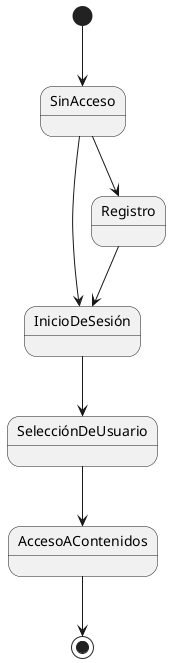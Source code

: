 @startuml diagramaDeEstadosExamen

[*] --> SinAcceso

SinAcceso --> InicioDeSesión
SinAcceso --> Registro
Registro --> InicioDeSesión
InicioDeSesión --> SelecciónDeUsuario
SelecciónDeUsuario --> AccesoAContenidos

AccesoAContenidos --> [*]

@enduml
